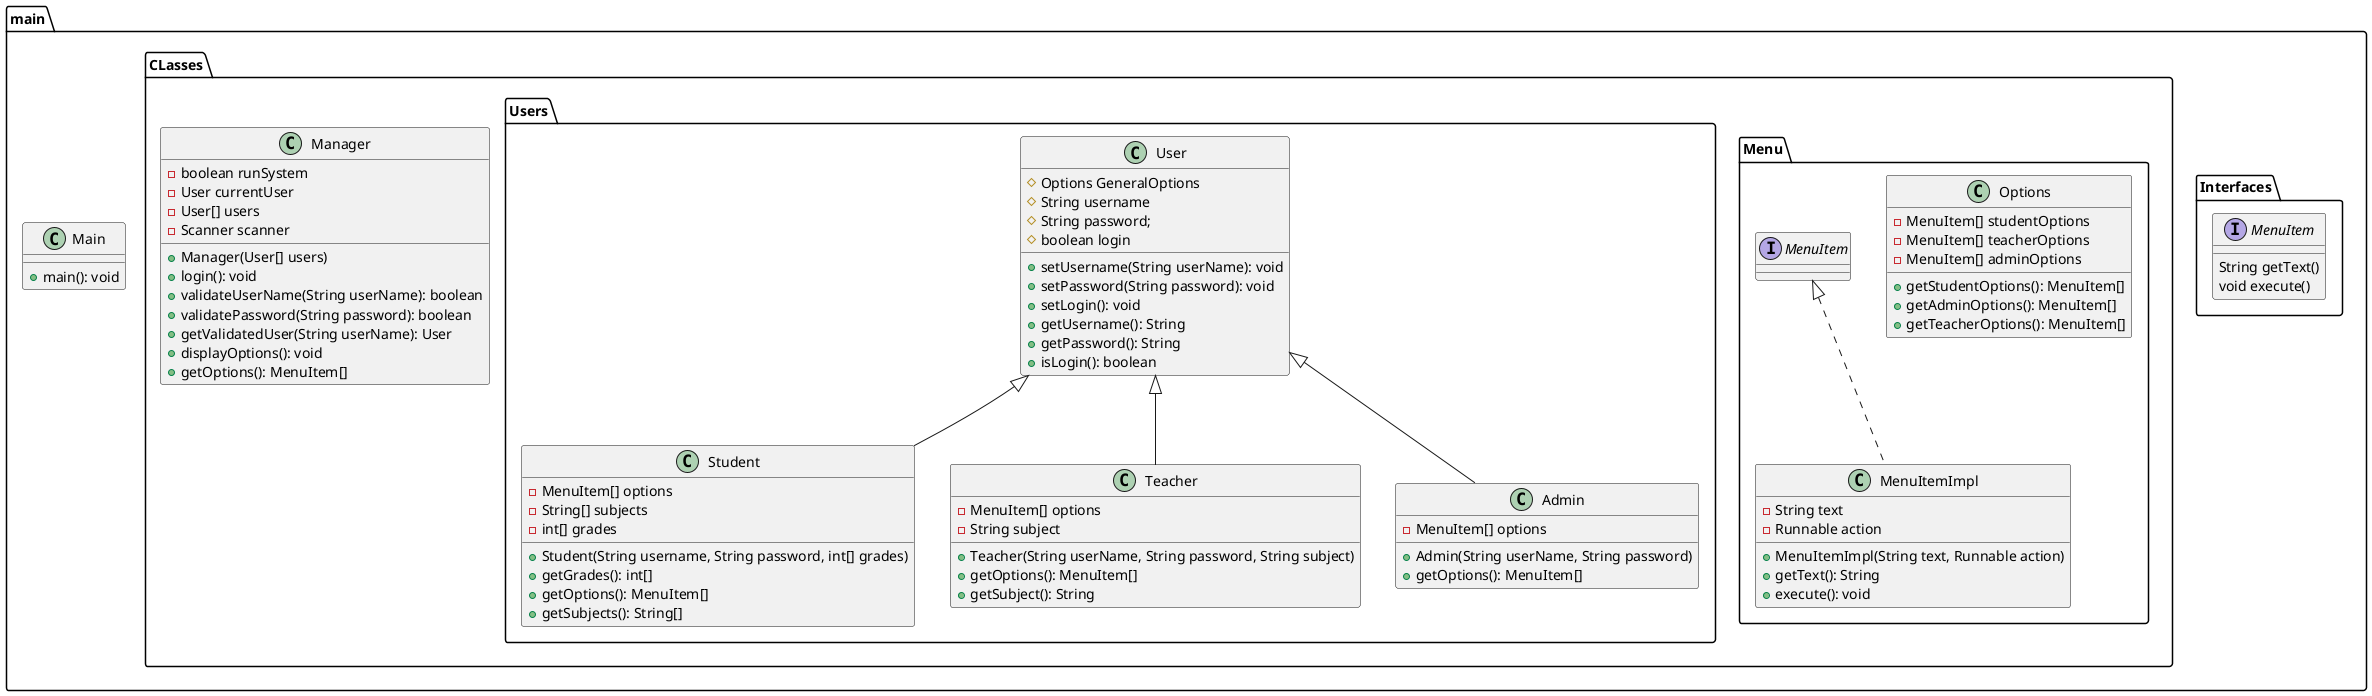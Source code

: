 @startuml
folder main {
    class Main {
        +main(): void
    }
    package Interfaces {
        interface MenuItem {
            String getText()
            void execute()
        }
    }
    package CLasses {
        package Menu {
            class Options {
                -MenuItem[] studentOptions
                -MenuItem[] teacherOptions
                -MenuItem[] adminOptions
                +getStudentOptions(): MenuItem[]
                +getAdminOptions(): MenuItem[]
                +getTeacherOptions(): MenuItem[]
            }
            class MenuItemImpl implements MenuItem {
                -String text
                -Runnable action
                +MenuItemImpl(String text, Runnable action)
                +getText(): String
                +execute(): void
            }
        }
        package Users {
            class User {
                #Options GeneralOptions
                #String username
                #String password;
                #boolean login
                +setUsername(String userName): void
                +setPassword(String password): void
                +setLogin(): void
                +getUsername(): String
                +getPassword(): String
                +isLogin(): boolean
            }
            class Student extends User {
                -MenuItem[] options
                -String[] subjects
                -int[] grades
                +Student(String username, String password, int[] grades)
                +getGrades(): int[]
                +getOptions(): MenuItem[]
                +getSubjects(): String[]
            }
            class Teacher extends User {
                -MenuItem[] options
                -String subject
                +Teacher(String userName, String password, String subject)
                +getOptions(): MenuItem[]
                +getSubject(): String
            }
            class Admin extends User {
                -MenuItem[] options
                +Admin(String userName, String password)
                +getOptions(): MenuItem[]
            }
        }
        class Manager {
            -boolean runSystem
            -User currentUser
            -User[] users
            -Scanner scanner
            +Manager(User[] users)
            +login(): void
            +validateUserName(String userName): boolean
            +validatePassword(String password): boolean
            +getValidatedUser(String userName): User
            +displayOptions(): void
            +getOptions(): MenuItem[]
        }
    }


}

@enduml